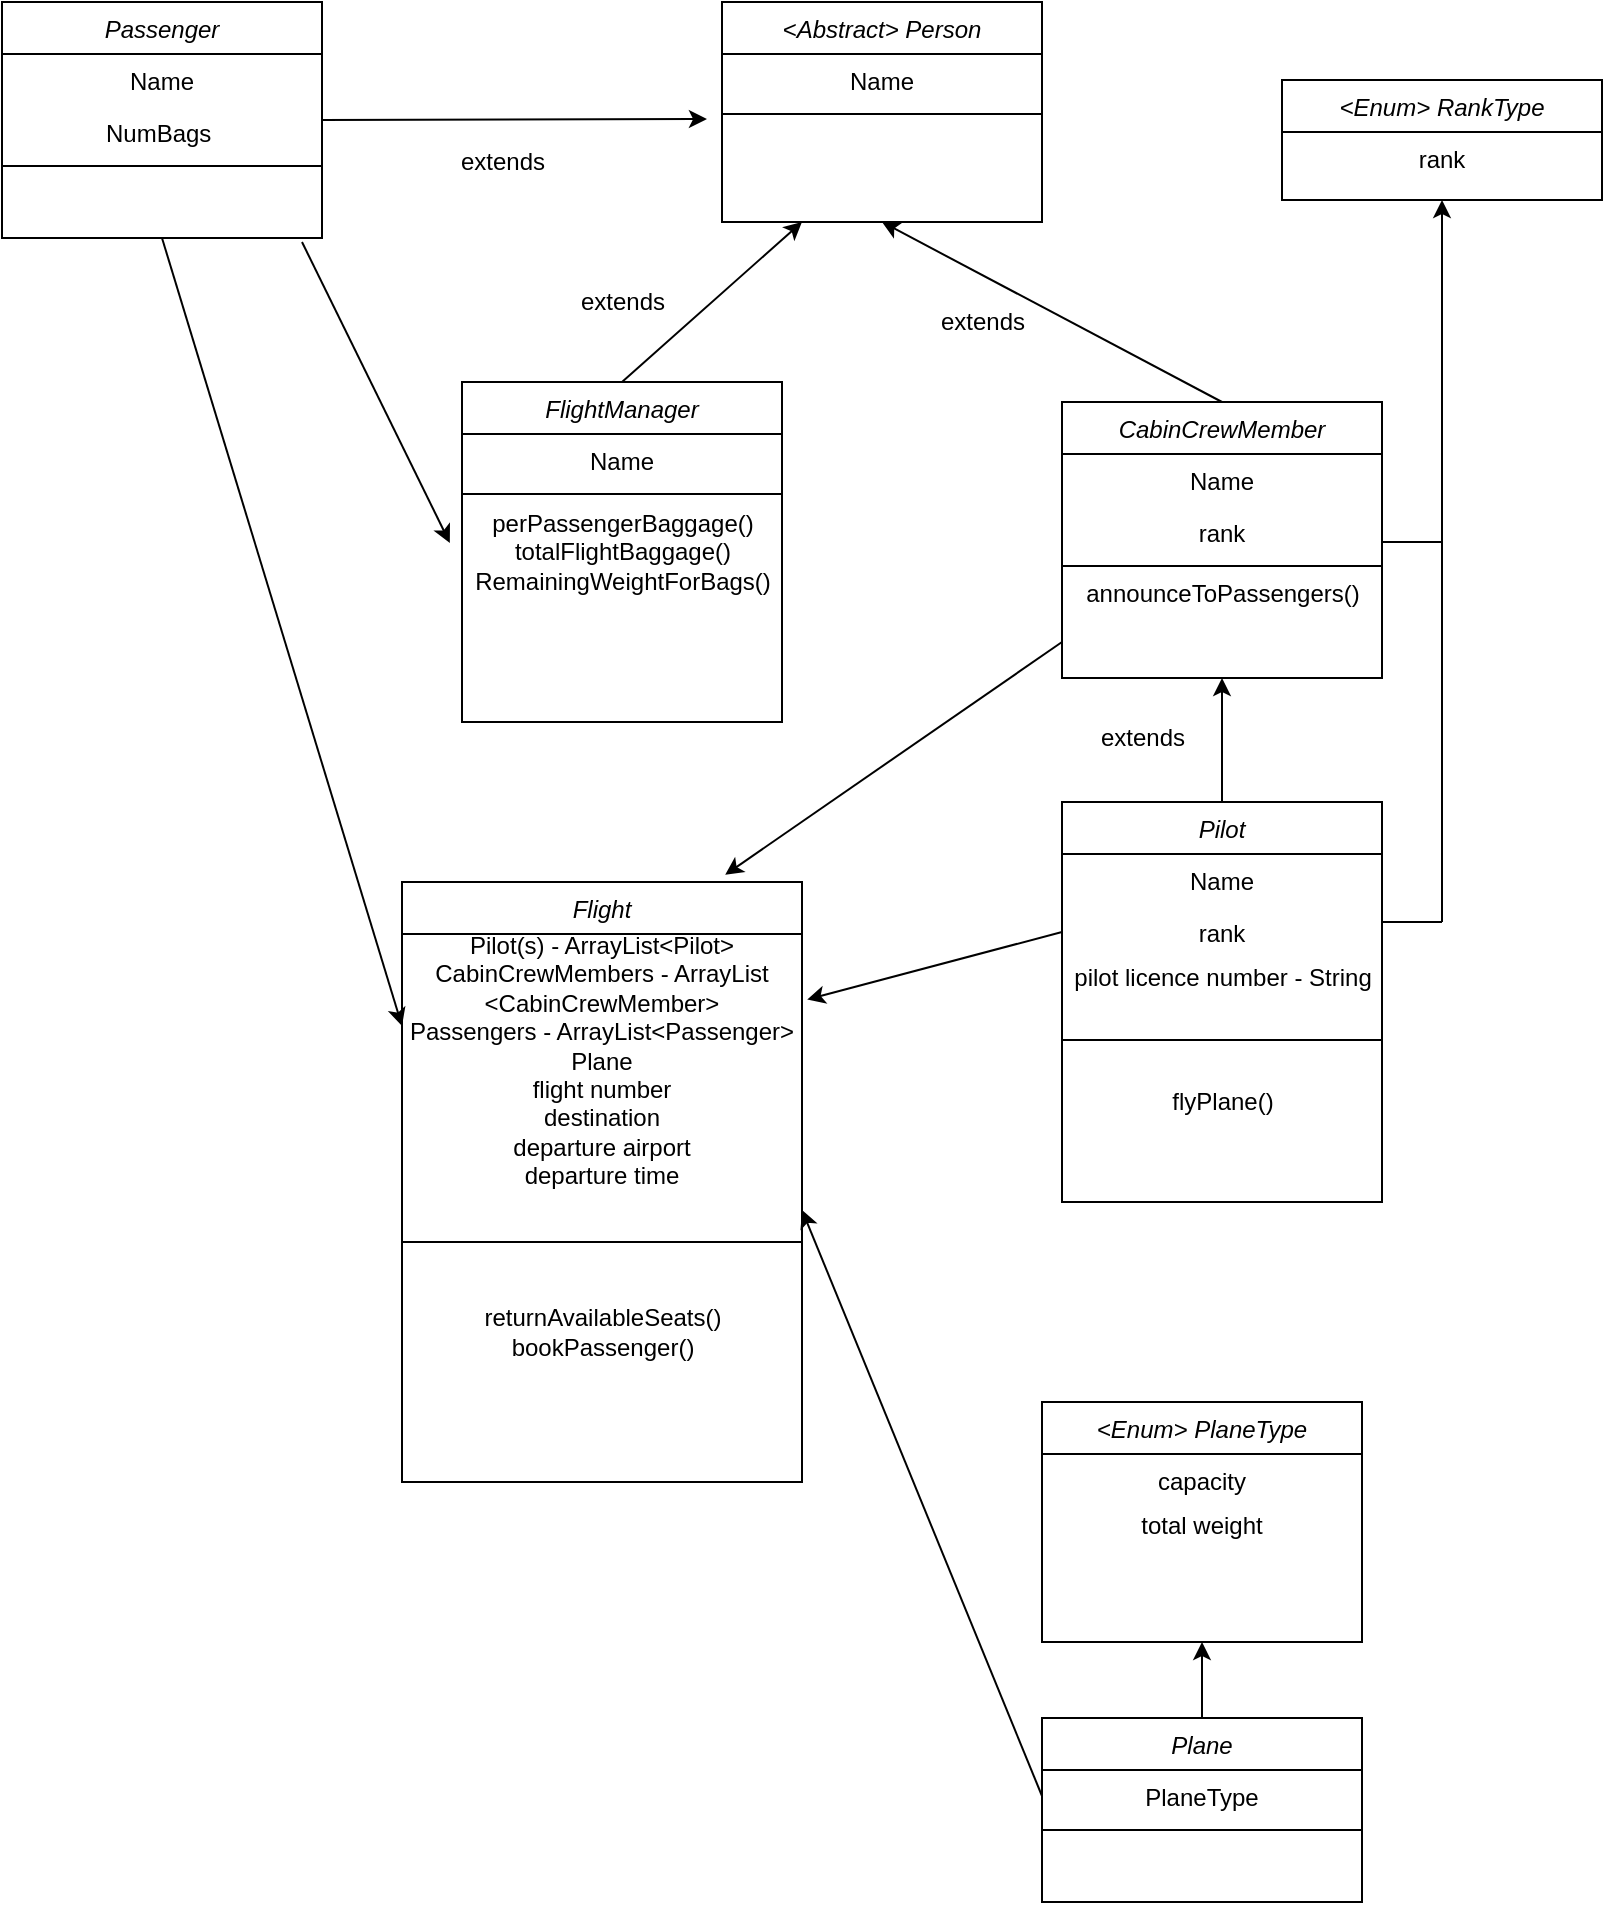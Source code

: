 <mxfile version="14.3.1" type="device"><diagram id="C5RBs43oDa-KdzZeNtuy" name="Page-1"><mxGraphModel dx="2199" dy="961" grid="1" gridSize="10" guides="1" tooltips="1" connect="1" arrows="1" fold="1" page="1" pageScale="1" pageWidth="827" pageHeight="1169" math="0" shadow="0"><root><mxCell id="WIyWlLk6GJQsqaUBKTNV-0"/><mxCell id="WIyWlLk6GJQsqaUBKTNV-1" parent="WIyWlLk6GJQsqaUBKTNV-0"/><mxCell id="zkfFHV4jXpPFQw0GAbJ--0" value="&lt;Abstract&gt; Person" style="swimlane;fontStyle=2;align=center;verticalAlign=top;childLayout=stackLayout;horizontal=1;startSize=26;horizontalStack=0;resizeParent=1;resizeLast=0;collapsible=1;marginBottom=0;rounded=0;shadow=0;strokeWidth=1;" parent="WIyWlLk6GJQsqaUBKTNV-1" vertex="1"><mxGeometry x="360" y="40" width="160" height="110" as="geometry"><mxRectangle x="230" y="140" width="160" height="26" as="alternateBounds"/></mxGeometry></mxCell><mxCell id="zkfFHV4jXpPFQw0GAbJ--1" value="Name" style="text;align=center;verticalAlign=top;spacingLeft=4;spacingRight=4;overflow=hidden;rotatable=0;points=[[0,0.5],[1,0.5]];portConstraint=eastwest;" parent="zkfFHV4jXpPFQw0GAbJ--0" vertex="1"><mxGeometry y="26" width="160" height="26" as="geometry"/></mxCell><mxCell id="zkfFHV4jXpPFQw0GAbJ--4" value="" style="line;html=1;strokeWidth=1;align=left;verticalAlign=middle;spacingTop=-1;spacingLeft=3;spacingRight=3;rotatable=0;labelPosition=right;points=[];portConstraint=eastwest;" parent="zkfFHV4jXpPFQw0GAbJ--0" vertex="1"><mxGeometry y="52" width="160" height="8" as="geometry"/></mxCell><mxCell id="luD4TUbUx-ljRjkHPqU_-0" value="Passenger" style="swimlane;fontStyle=2;align=center;verticalAlign=top;childLayout=stackLayout;horizontal=1;startSize=26;horizontalStack=0;resizeParent=1;resizeLast=0;collapsible=1;marginBottom=0;rounded=0;shadow=0;strokeWidth=1;" parent="WIyWlLk6GJQsqaUBKTNV-1" vertex="1"><mxGeometry y="40" width="160" height="118" as="geometry"><mxRectangle x="230" y="140" width="160" height="26" as="alternateBounds"/></mxGeometry></mxCell><mxCell id="luD4TUbUx-ljRjkHPqU_-1" value="Name" style="text;align=center;verticalAlign=top;spacingLeft=4;spacingRight=4;overflow=hidden;rotatable=0;points=[[0,0.5],[1,0.5]];portConstraint=eastwest;" parent="luD4TUbUx-ljRjkHPqU_-0" vertex="1"><mxGeometry y="26" width="160" height="26" as="geometry"/></mxCell><mxCell id="luD4TUbUx-ljRjkHPqU_-2" value="NumBags " style="text;align=center;verticalAlign=top;spacingLeft=4;spacingRight=4;overflow=hidden;rotatable=0;points=[[0,0.5],[1,0.5]];portConstraint=eastwest;rounded=0;shadow=0;html=0;" parent="luD4TUbUx-ljRjkHPqU_-0" vertex="1"><mxGeometry y="52" width="160" height="26" as="geometry"/></mxCell><mxCell id="luD4TUbUx-ljRjkHPqU_-3" value="" style="line;html=1;strokeWidth=1;align=left;verticalAlign=middle;spacingTop=-1;spacingLeft=3;spacingRight=3;rotatable=0;labelPosition=right;points=[];portConstraint=eastwest;" parent="luD4TUbUx-ljRjkHPqU_-0" vertex="1"><mxGeometry y="78" width="160" height="8" as="geometry"/></mxCell><mxCell id="luD4TUbUx-ljRjkHPqU_-12" value="Pilot" style="swimlane;fontStyle=2;align=center;verticalAlign=top;childLayout=stackLayout;horizontal=1;startSize=26;horizontalStack=0;resizeParent=1;resizeLast=0;collapsible=1;marginBottom=0;rounded=0;shadow=0;strokeWidth=1;" parent="WIyWlLk6GJQsqaUBKTNV-1" vertex="1"><mxGeometry x="530" y="440" width="160" height="200" as="geometry"><mxRectangle x="230" y="140" width="160" height="26" as="alternateBounds"/></mxGeometry></mxCell><mxCell id="luD4TUbUx-ljRjkHPqU_-13" value="Name" style="text;align=center;verticalAlign=top;spacingLeft=4;spacingRight=4;overflow=hidden;rotatable=0;points=[[0,0.5],[1,0.5]];portConstraint=eastwest;" parent="luD4TUbUx-ljRjkHPqU_-12" vertex="1"><mxGeometry y="26" width="160" height="26" as="geometry"/></mxCell><mxCell id="luD4TUbUx-ljRjkHPqU_-14" value="rank" style="text;align=center;verticalAlign=top;spacingLeft=4;spacingRight=4;overflow=hidden;rotatable=0;points=[[0,0.5],[1,0.5]];portConstraint=eastwest;rounded=0;shadow=0;html=0;" parent="luD4TUbUx-ljRjkHPqU_-12" vertex="1"><mxGeometry y="52" width="160" height="26" as="geometry"/></mxCell><mxCell id="luD4TUbUx-ljRjkHPqU_-16" value="pilot licence number - String" style="text;html=1;align=center;verticalAlign=middle;resizable=0;points=[];autosize=1;" parent="luD4TUbUx-ljRjkHPqU_-12" vertex="1"><mxGeometry y="78" width="160" height="20" as="geometry"/></mxCell><mxCell id="luD4TUbUx-ljRjkHPqU_-15" value="" style="line;html=1;strokeWidth=1;align=left;verticalAlign=middle;spacingTop=-1;spacingLeft=3;spacingRight=3;rotatable=0;labelPosition=right;points=[];portConstraint=eastwest;" parent="luD4TUbUx-ljRjkHPqU_-12" vertex="1"><mxGeometry y="98" width="160" height="42" as="geometry"/></mxCell><mxCell id="luD4TUbUx-ljRjkHPqU_-46" value="flyPlane()&lt;br&gt;" style="text;html=1;align=center;verticalAlign=middle;resizable=0;points=[];autosize=1;" parent="luD4TUbUx-ljRjkHPqU_-12" vertex="1"><mxGeometry y="140" width="160" height="20" as="geometry"/></mxCell><mxCell id="luD4TUbUx-ljRjkHPqU_-20" value="" style="endArrow=classic;html=1;exitX=0.5;exitY=0;exitDx=0;exitDy=0;entryX=0.5;entryY=1;entryDx=0;entryDy=0;" parent="WIyWlLk6GJQsqaUBKTNV-1" source="luD4TUbUx-ljRjkHPqU_-8" target="zkfFHV4jXpPFQw0GAbJ--0" edge="1"><mxGeometry width="50" height="50" relative="1" as="geometry"><mxPoint x="400" y="250" as="sourcePoint"/><mxPoint x="400" y="180" as="targetPoint"/></mxGeometry></mxCell><mxCell id="luD4TUbUx-ljRjkHPqU_-21" value="extends" style="text;html=1;align=center;verticalAlign=middle;resizable=0;points=[];autosize=1;" parent="WIyWlLk6GJQsqaUBKTNV-1" vertex="1"><mxGeometry x="460" y="190" width="60" height="20" as="geometry"/></mxCell><mxCell id="luD4TUbUx-ljRjkHPqU_-22" value="extends" style="text;html=1;align=center;verticalAlign=middle;resizable=0;points=[];autosize=1;" parent="WIyWlLk6GJQsqaUBKTNV-1" vertex="1"><mxGeometry x="220" y="110" width="60" height="20" as="geometry"/></mxCell><mxCell id="luD4TUbUx-ljRjkHPqU_-23" value="&lt;Enum&gt; RankType" style="swimlane;fontStyle=2;align=center;verticalAlign=top;childLayout=stackLayout;horizontal=1;startSize=26;horizontalStack=0;resizeParent=1;resizeLast=0;collapsible=1;marginBottom=0;rounded=0;shadow=0;strokeWidth=1;" parent="WIyWlLk6GJQsqaUBKTNV-1" vertex="1"><mxGeometry x="640" y="79" width="160" height="60" as="geometry"><mxRectangle x="230" y="140" width="160" height="26" as="alternateBounds"/></mxGeometry></mxCell><mxCell id="luD4TUbUx-ljRjkHPqU_-25" value="rank" style="text;align=center;verticalAlign=top;spacingLeft=4;spacingRight=4;overflow=hidden;rotatable=0;points=[[0,0.5],[1,0.5]];portConstraint=eastwest;rounded=0;shadow=0;html=0;" parent="luD4TUbUx-ljRjkHPqU_-23" vertex="1"><mxGeometry y="26" width="160" height="26" as="geometry"/></mxCell><mxCell id="luD4TUbUx-ljRjkHPqU_-27" value="Plane" style="swimlane;fontStyle=2;align=center;verticalAlign=top;childLayout=stackLayout;horizontal=1;startSize=26;horizontalStack=0;resizeParent=1;resizeLast=0;collapsible=1;marginBottom=0;rounded=0;shadow=0;strokeWidth=1;" parent="WIyWlLk6GJQsqaUBKTNV-1" vertex="1"><mxGeometry x="520" y="898" width="160" height="92" as="geometry"><mxRectangle x="230" y="140" width="160" height="26" as="alternateBounds"/></mxGeometry></mxCell><mxCell id="luD4TUbUx-ljRjkHPqU_-28" value="PlaneType" style="text;align=center;verticalAlign=top;spacingLeft=4;spacingRight=4;overflow=hidden;rotatable=0;points=[[0,0.5],[1,0.5]];portConstraint=eastwest;" parent="luD4TUbUx-ljRjkHPqU_-27" vertex="1"><mxGeometry y="26" width="160" height="26" as="geometry"/></mxCell><mxCell id="luD4TUbUx-ljRjkHPqU_-30" value="" style="line;html=1;strokeWidth=1;align=left;verticalAlign=middle;spacingTop=-1;spacingLeft=3;spacingRight=3;rotatable=0;labelPosition=right;points=[];portConstraint=eastwest;" parent="luD4TUbUx-ljRjkHPqU_-27" vertex="1"><mxGeometry y="52" width="160" height="8" as="geometry"/></mxCell><mxCell id="luD4TUbUx-ljRjkHPqU_-31" value="&lt;Enum&gt; PlaneType" style="swimlane;fontStyle=2;align=center;verticalAlign=top;childLayout=stackLayout;horizontal=1;startSize=26;horizontalStack=0;resizeParent=1;resizeLast=0;collapsible=1;marginBottom=0;rounded=0;shadow=0;strokeWidth=1;" parent="WIyWlLk6GJQsqaUBKTNV-1" vertex="1"><mxGeometry x="520" y="740" width="160" height="120" as="geometry"><mxRectangle x="230" y="140" width="160" height="26" as="alternateBounds"/></mxGeometry></mxCell><mxCell id="luD4TUbUx-ljRjkHPqU_-32" value="capacity&#10;" style="text;align=center;verticalAlign=top;spacingLeft=4;spacingRight=4;overflow=hidden;rotatable=0;points=[[0,0.5],[1,0.5]];portConstraint=eastwest;rounded=0;shadow=0;html=0;" parent="luD4TUbUx-ljRjkHPqU_-31" vertex="1"><mxGeometry y="26" width="160" height="26" as="geometry"/></mxCell><mxCell id="luD4TUbUx-ljRjkHPqU_-33" value="total weight" style="text;html=1;strokeColor=none;fillColor=none;align=center;verticalAlign=middle;whiteSpace=wrap;rounded=0;" parent="luD4TUbUx-ljRjkHPqU_-31" vertex="1"><mxGeometry y="52" width="160" height="20" as="geometry"/></mxCell><mxCell id="luD4TUbUx-ljRjkHPqU_-37" value="" style="endArrow=classic;html=1;exitX=0.5;exitY=0;exitDx=0;exitDy=0;entryX=0.5;entryY=1;entryDx=0;entryDy=0;" parent="WIyWlLk6GJQsqaUBKTNV-1" source="luD4TUbUx-ljRjkHPqU_-27" target="luD4TUbUx-ljRjkHPqU_-31" edge="1"><mxGeometry width="50" height="50" relative="1" as="geometry"><mxPoint x="715.0" y="680" as="sourcePoint"/><mxPoint x="650" y="710" as="targetPoint"/></mxGeometry></mxCell><mxCell id="luD4TUbUx-ljRjkHPqU_-38" value="Flight" style="swimlane;fontStyle=2;align=center;verticalAlign=top;childLayout=stackLayout;horizontal=1;startSize=26;horizontalStack=0;resizeParent=1;resizeLast=0;collapsible=1;marginBottom=0;rounded=0;shadow=0;strokeWidth=1;" parent="WIyWlLk6GJQsqaUBKTNV-1" vertex="1"><mxGeometry x="200" y="480" width="200" height="300" as="geometry"><mxRectangle x="230" y="140" width="160" height="26" as="alternateBounds"/></mxGeometry></mxCell><mxCell id="luD4TUbUx-ljRjkHPqU_-53" value="" style="endArrow=none;html=1;" parent="luD4TUbUx-ljRjkHPqU_-38" edge="1"><mxGeometry width="50" height="50" relative="1" as="geometry"><mxPoint y="180" as="sourcePoint"/><mxPoint x="200" y="180" as="targetPoint"/></mxGeometry></mxCell><mxCell id="luD4TUbUx-ljRjkHPqU_-41" value="&lt;span&gt;Pilot(s) - ArrayList&amp;lt;Pilot&amp;gt;&lt;/span&gt;&lt;br style=&quot;padding: 0px ; margin: 0px&quot;&gt;&lt;span&gt;CabinCrewMembers - ArrayList &amp;lt;CabinCrewMember&amp;gt;&lt;/span&gt;&lt;br style=&quot;padding: 0px ; margin: 0px&quot;&gt;&lt;span&gt;Passengers - ArrayList&amp;lt;Passenger&amp;gt;&lt;/span&gt;&lt;br style=&quot;padding: 0px ; margin: 0px&quot;&gt;&lt;span&gt;Plane&lt;/span&gt;&lt;br style=&quot;padding: 0px ; margin: 0px&quot;&gt;&lt;span&gt;flight number&lt;/span&gt;&lt;br style=&quot;padding: 0px ; margin: 0px&quot;&gt;&lt;span&gt;destination&lt;/span&gt;&lt;br style=&quot;padding: 0px ; margin: 0px&quot;&gt;&lt;span&gt;departure airport&lt;/span&gt;&lt;br style=&quot;padding: 0px ; margin: 0px&quot;&gt;&lt;span&gt;departure time&lt;br&gt;&lt;br&gt;&lt;br&gt;&lt;br&gt;&lt;br&gt;&lt;/span&gt;" style="text;html=1;strokeColor=none;fillColor=none;align=center;verticalAlign=middle;whiteSpace=wrap;rounded=0;" parent="luD4TUbUx-ljRjkHPqU_-38" vertex="1"><mxGeometry y="26" width="200" height="184" as="geometry"/></mxCell><mxCell id="luD4TUbUx-ljRjkHPqU_-45" value="returnAvailableSeats()&lt;br&gt;bookPassenger()" style="text;html=1;align=center;verticalAlign=middle;resizable=0;points=[];autosize=1;" parent="luD4TUbUx-ljRjkHPqU_-38" vertex="1"><mxGeometry y="210" width="200" height="30" as="geometry"/></mxCell><mxCell id="luD4TUbUx-ljRjkHPqU_-54" value="" style="endArrow=classic;html=1;entryX=1;entryY=0.75;entryDx=0;entryDy=0;exitX=0;exitY=0.5;exitDx=0;exitDy=0;" parent="WIyWlLk6GJQsqaUBKTNV-1" source="luD4TUbUx-ljRjkHPqU_-28" target="luD4TUbUx-ljRjkHPqU_-41" edge="1"><mxGeometry width="50" height="50" relative="1" as="geometry"><mxPoint x="550" y="770" as="sourcePoint"/><mxPoint x="600" y="720" as="targetPoint"/></mxGeometry></mxCell><mxCell id="luD4TUbUx-ljRjkHPqU_-49" value="" style="endArrow=classic;html=1;entryX=0;entryY=0.25;entryDx=0;entryDy=0;exitX=0.5;exitY=1;exitDx=0;exitDy=0;" parent="WIyWlLk6GJQsqaUBKTNV-1" source="luD4TUbUx-ljRjkHPqU_-0" target="luD4TUbUx-ljRjkHPqU_-41" edge="1"><mxGeometry width="50" height="50" relative="1" as="geometry"><mxPoint x="120" y="440" as="sourcePoint"/><mxPoint x="150" y="360" as="targetPoint"/></mxGeometry></mxCell><mxCell id="luD4TUbUx-ljRjkHPqU_-56" value="" style="endArrow=classic;html=1;entryX=-0.047;entryY=1.251;entryDx=0;entryDy=0;entryPerimeter=0;" parent="WIyWlLk6GJQsqaUBKTNV-1" target="zkfFHV4jXpPFQw0GAbJ--1" edge="1"><mxGeometry width="50" height="50" relative="1" as="geometry"><mxPoint x="160" y="99" as="sourcePoint"/><mxPoint x="360" y="130" as="targetPoint"/></mxGeometry></mxCell><mxCell id="luD4TUbUx-ljRjkHPqU_-58" value="extends" style="text;html=1;align=center;verticalAlign=middle;resizable=0;points=[];autosize=1;" parent="WIyWlLk6GJQsqaUBKTNV-1" vertex="1"><mxGeometry x="540" y="398" width="60" height="20" as="geometry"/></mxCell><mxCell id="luD4TUbUx-ljRjkHPqU_-57" value="" style="endArrow=classic;html=1;entryX=0.5;entryY=1;entryDx=0;entryDy=0;exitX=0.5;exitY=0;exitDx=0;exitDy=0;" parent="WIyWlLk6GJQsqaUBKTNV-1" source="luD4TUbUx-ljRjkHPqU_-12" target="luD4TUbUx-ljRjkHPqU_-8" edge="1"><mxGeometry width="50" height="50" relative="1" as="geometry"><mxPoint x="400" y="398" as="sourcePoint"/><mxPoint x="450" y="348" as="targetPoint"/></mxGeometry></mxCell><mxCell id="luD4TUbUx-ljRjkHPqU_-61" value="" style="endArrow=classic;html=1;entryX=0.5;entryY=1;entryDx=0;entryDy=0;" parent="WIyWlLk6GJQsqaUBKTNV-1" target="luD4TUbUx-ljRjkHPqU_-23" edge="1"><mxGeometry width="50" height="50" relative="1" as="geometry"><mxPoint x="720" y="500" as="sourcePoint"/><mxPoint x="500" y="440" as="targetPoint"/><Array as="points"><mxPoint x="720" y="310"/></Array></mxGeometry></mxCell><mxCell id="luD4TUbUx-ljRjkHPqU_-8" value="CabinCrewMember" style="swimlane;fontStyle=2;align=center;verticalAlign=top;childLayout=stackLayout;horizontal=1;startSize=26;horizontalStack=0;resizeParent=1;resizeLast=0;collapsible=1;marginBottom=0;rounded=0;shadow=0;strokeWidth=1;" parent="WIyWlLk6GJQsqaUBKTNV-1" vertex="1"><mxGeometry x="530" y="240" width="160" height="138" as="geometry"><mxRectangle x="230" y="140" width="160" height="26" as="alternateBounds"/></mxGeometry></mxCell><mxCell id="luD4TUbUx-ljRjkHPqU_-9" value="Name" style="text;align=center;verticalAlign=top;spacingLeft=4;spacingRight=4;overflow=hidden;rotatable=0;points=[[0,0.5],[1,0.5]];portConstraint=eastwest;" parent="luD4TUbUx-ljRjkHPqU_-8" vertex="1"><mxGeometry y="26" width="160" height="26" as="geometry"/></mxCell><mxCell id="luD4TUbUx-ljRjkHPqU_-10" value="rank" style="text;align=center;verticalAlign=top;spacingLeft=4;spacingRight=4;overflow=hidden;rotatable=0;points=[[0,0.5],[1,0.5]];portConstraint=eastwest;rounded=0;shadow=0;html=0;" parent="luD4TUbUx-ljRjkHPqU_-8" vertex="1"><mxGeometry y="52" width="160" height="26" as="geometry"/></mxCell><mxCell id="luD4TUbUx-ljRjkHPqU_-11" value="" style="line;html=1;strokeWidth=1;align=left;verticalAlign=middle;spacingTop=-1;spacingLeft=3;spacingRight=3;rotatable=0;labelPosition=right;points=[];portConstraint=eastwest;" parent="luD4TUbUx-ljRjkHPqU_-8" vertex="1"><mxGeometry y="78" width="160" height="8" as="geometry"/></mxCell><mxCell id="luD4TUbUx-ljRjkHPqU_-48" value="announceToPassengers()" style="text;html=1;align=center;verticalAlign=middle;resizable=0;points=[];autosize=1;" parent="luD4TUbUx-ljRjkHPqU_-8" vertex="1"><mxGeometry y="86" width="160" height="20" as="geometry"/></mxCell><mxCell id="aY76AHcFmgABcf0ndHBe-0" value="" style="endArrow=none;html=1;" edge="1" parent="WIyWlLk6GJQsqaUBKTNV-1"><mxGeometry width="50" height="50" relative="1" as="geometry"><mxPoint x="690" y="310" as="sourcePoint"/><mxPoint x="720" y="310" as="targetPoint"/></mxGeometry></mxCell><mxCell id="aY76AHcFmgABcf0ndHBe-2" value="" style="endArrow=none;html=1;" edge="1" parent="WIyWlLk6GJQsqaUBKTNV-1"><mxGeometry width="50" height="50" relative="1" as="geometry"><mxPoint x="690" y="500" as="sourcePoint"/><mxPoint x="720" y="500" as="targetPoint"/></mxGeometry></mxCell><mxCell id="aY76AHcFmgABcf0ndHBe-3" value="" style="endArrow=classic;html=1;entryX=0.808;entryY=-0.012;entryDx=0;entryDy=0;entryPerimeter=0;" edge="1" parent="WIyWlLk6GJQsqaUBKTNV-1" target="luD4TUbUx-ljRjkHPqU_-38"><mxGeometry width="50" height="50" relative="1" as="geometry"><mxPoint x="530" y="360" as="sourcePoint"/><mxPoint x="370" y="430" as="targetPoint"/></mxGeometry></mxCell><mxCell id="aY76AHcFmgABcf0ndHBe-4" value="" style="endArrow=classic;html=1;entryX=1.013;entryY=0.178;entryDx=0;entryDy=0;entryPerimeter=0;exitX=0;exitY=0.5;exitDx=0;exitDy=0;" edge="1" parent="WIyWlLk6GJQsqaUBKTNV-1" source="luD4TUbUx-ljRjkHPqU_-14" target="luD4TUbUx-ljRjkHPqU_-41"><mxGeometry width="50" height="50" relative="1" as="geometry"><mxPoint x="320" y="570" as="sourcePoint"/><mxPoint x="370" y="520" as="targetPoint"/></mxGeometry></mxCell><mxCell id="aY76AHcFmgABcf0ndHBe-5" value="FlightManager" style="swimlane;fontStyle=2;align=center;verticalAlign=top;childLayout=stackLayout;horizontal=1;startSize=26;horizontalStack=0;resizeParent=1;resizeLast=0;collapsible=1;marginBottom=0;rounded=0;shadow=0;strokeWidth=1;" vertex="1" parent="WIyWlLk6GJQsqaUBKTNV-1"><mxGeometry x="230" y="230" width="160" height="170" as="geometry"><mxRectangle x="230" y="140" width="160" height="26" as="alternateBounds"/></mxGeometry></mxCell><mxCell id="aY76AHcFmgABcf0ndHBe-6" value="Name" style="text;align=center;verticalAlign=top;spacingLeft=4;spacingRight=4;overflow=hidden;rotatable=0;points=[[0,0.5],[1,0.5]];portConstraint=eastwest;" vertex="1" parent="aY76AHcFmgABcf0ndHBe-5"><mxGeometry y="26" width="160" height="26" as="geometry"/></mxCell><mxCell id="aY76AHcFmgABcf0ndHBe-7" value="" style="line;html=1;strokeWidth=1;align=left;verticalAlign=middle;spacingTop=-1;spacingLeft=3;spacingRight=3;rotatable=0;labelPosition=right;points=[];portConstraint=eastwest;" vertex="1" parent="aY76AHcFmgABcf0ndHBe-5"><mxGeometry y="52" width="160" height="8" as="geometry"/></mxCell><mxCell id="aY76AHcFmgABcf0ndHBe-10" value="perPassengerBaggage()&lt;br&gt;totalFlightBaggage()&lt;br&gt;RemainingWeightForBags()" style="text;html=1;align=center;verticalAlign=middle;resizable=0;points=[];autosize=1;" vertex="1" parent="aY76AHcFmgABcf0ndHBe-5"><mxGeometry y="60" width="160" height="50" as="geometry"/></mxCell><mxCell id="aY76AHcFmgABcf0ndHBe-8" value="" style="endArrow=classic;html=1;exitX=0.5;exitY=0;exitDx=0;exitDy=0;entryX=0.25;entryY=1;entryDx=0;entryDy=0;" edge="1" parent="WIyWlLk6GJQsqaUBKTNV-1" source="aY76AHcFmgABcf0ndHBe-5" target="zkfFHV4jXpPFQw0GAbJ--0"><mxGeometry width="50" height="50" relative="1" as="geometry"><mxPoint x="790" y="450" as="sourcePoint"/><mxPoint x="840" y="400" as="targetPoint"/></mxGeometry></mxCell><mxCell id="aY76AHcFmgABcf0ndHBe-9" value="extends" style="text;html=1;align=center;verticalAlign=middle;resizable=0;points=[];autosize=1;" vertex="1" parent="WIyWlLk6GJQsqaUBKTNV-1"><mxGeometry x="280" y="180" width="60" height="20" as="geometry"/></mxCell><mxCell id="aY76AHcFmgABcf0ndHBe-11" value="" style="endArrow=classic;html=1;entryX=-0.038;entryY=0.409;entryDx=0;entryDy=0;entryPerimeter=0;" edge="1" parent="WIyWlLk6GJQsqaUBKTNV-1" target="aY76AHcFmgABcf0ndHBe-10"><mxGeometry width="50" height="50" relative="1" as="geometry"><mxPoint x="150" y="160" as="sourcePoint"/><mxPoint x="840" y="390" as="targetPoint"/></mxGeometry></mxCell></root></mxGraphModel></diagram></mxfile>